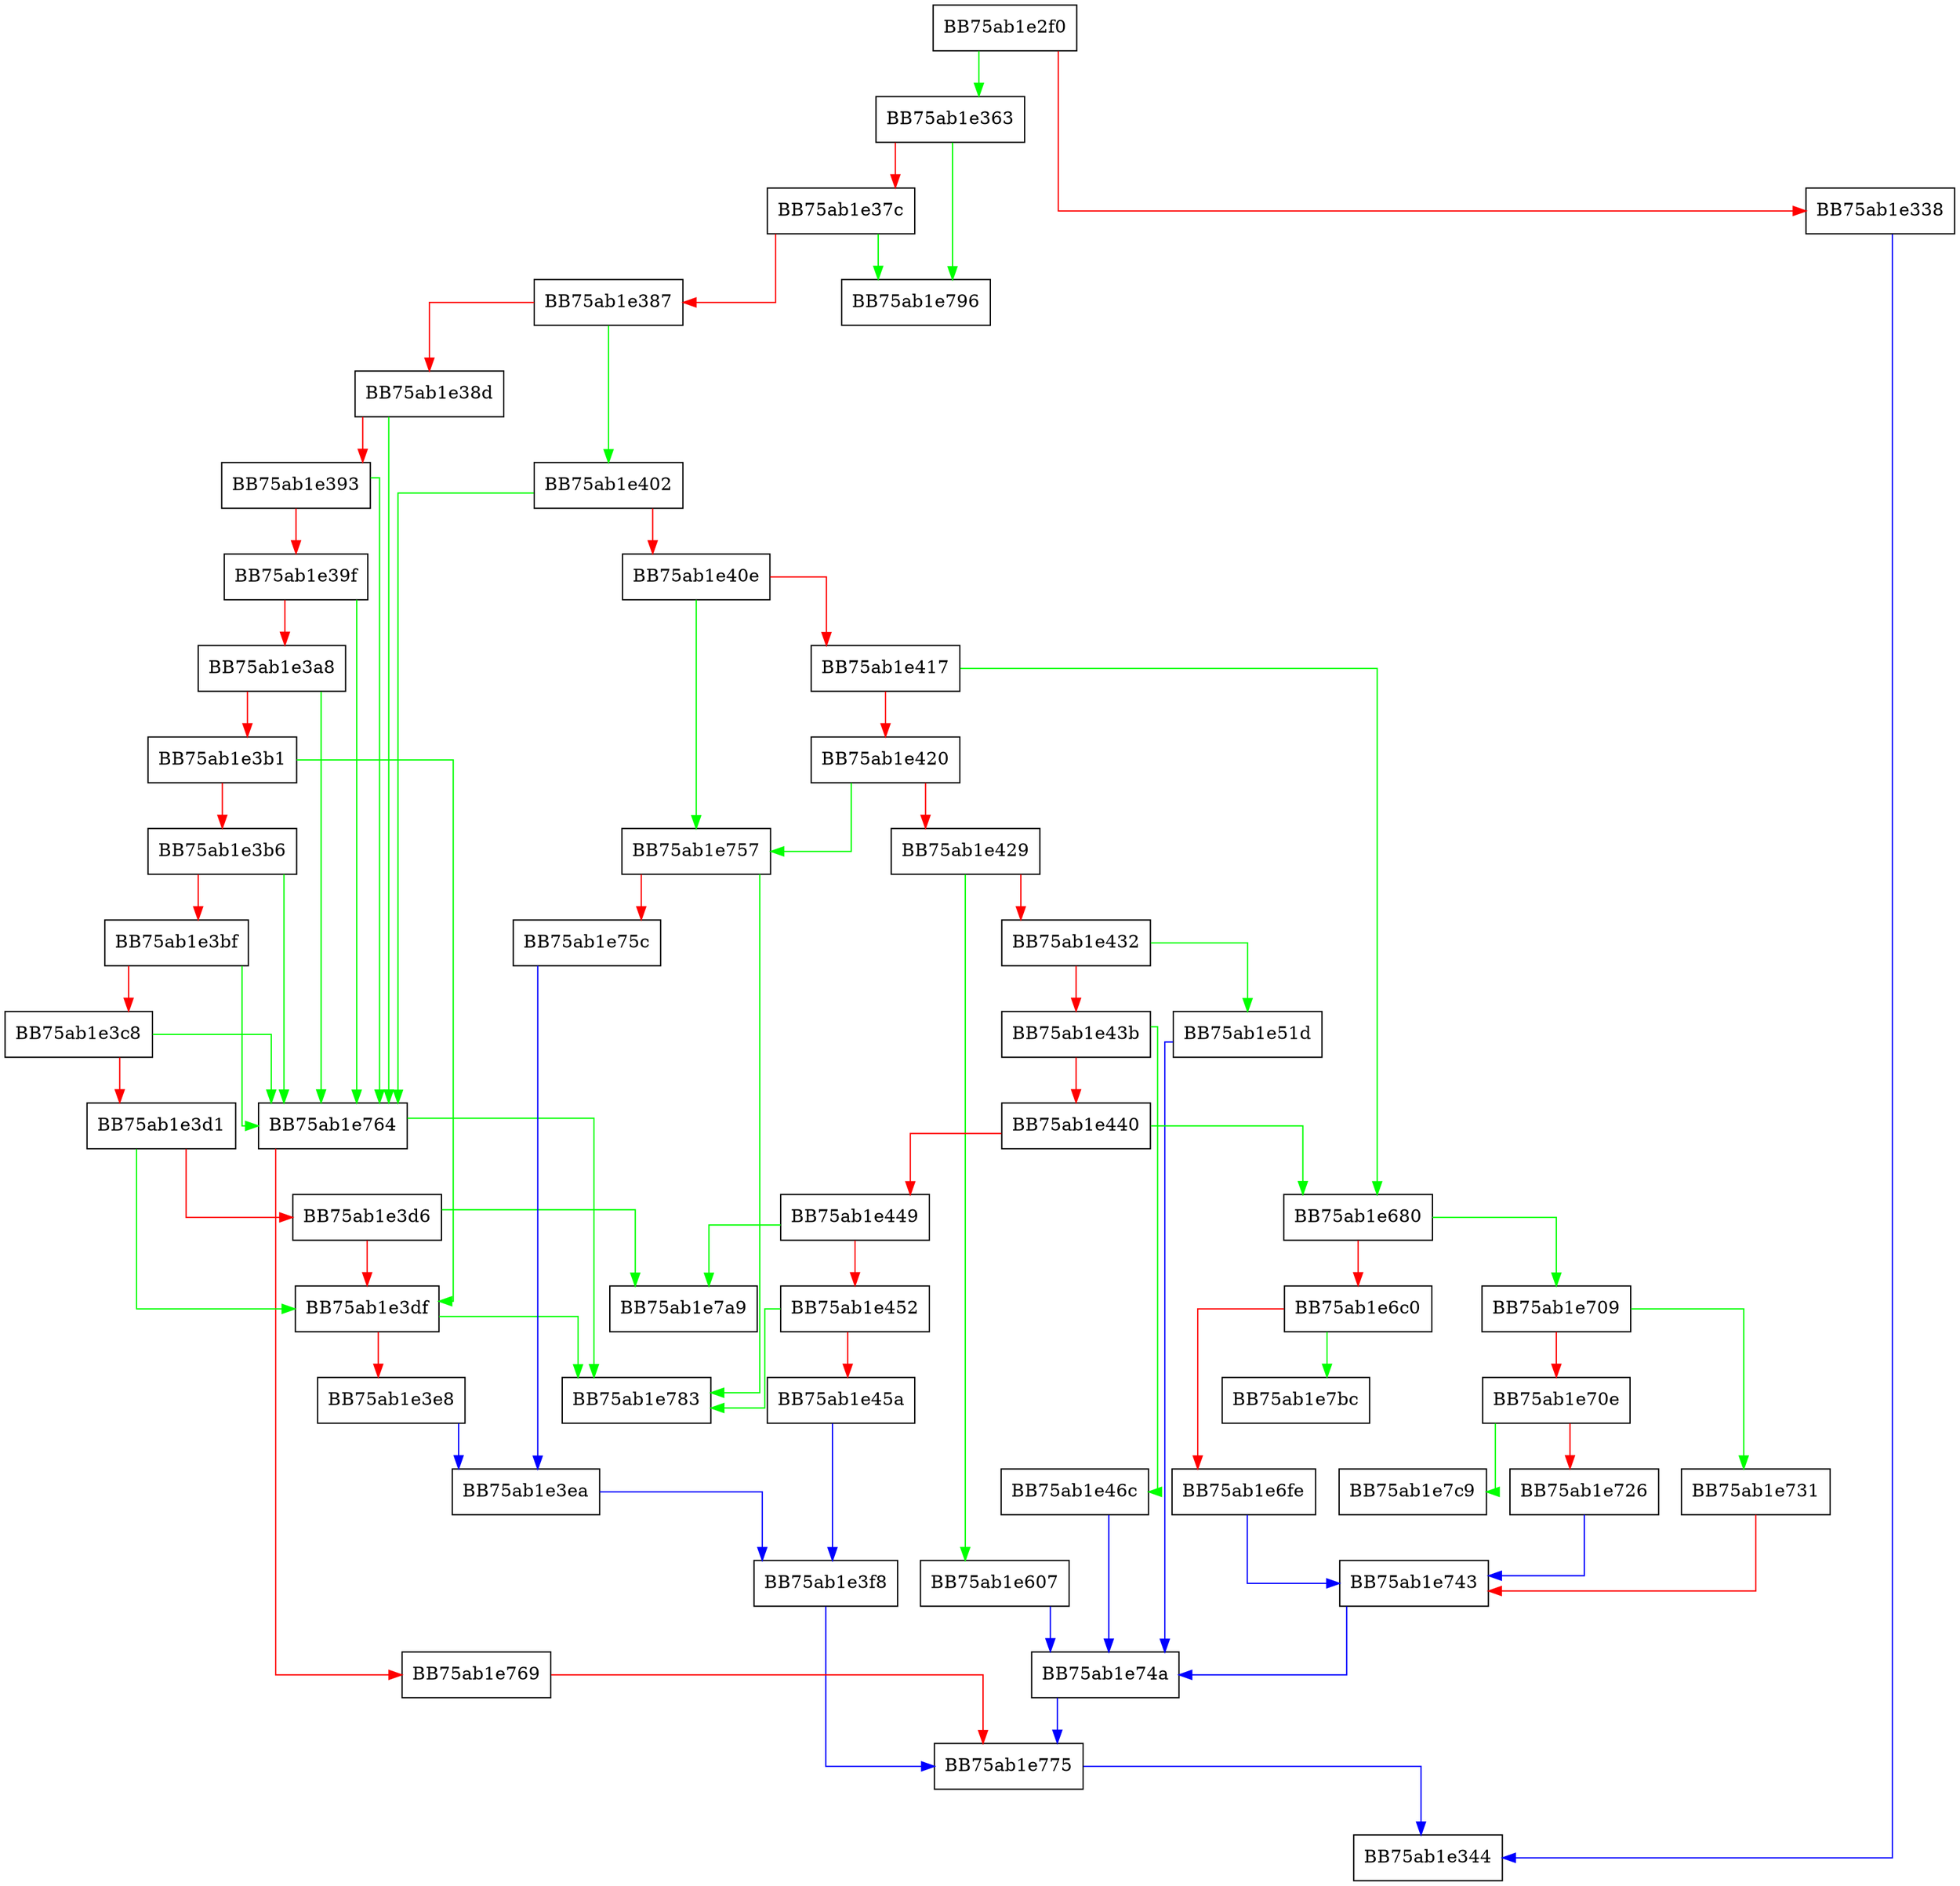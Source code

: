 digraph QuerySessionInformationWorker {
  node [shape="box"];
  graph [splines=ortho];
  BB75ab1e2f0 -> BB75ab1e363 [color="green"];
  BB75ab1e2f0 -> BB75ab1e338 [color="red"];
  BB75ab1e338 -> BB75ab1e344 [color="blue"];
  BB75ab1e363 -> BB75ab1e796 [color="green"];
  BB75ab1e363 -> BB75ab1e37c [color="red"];
  BB75ab1e37c -> BB75ab1e796 [color="green"];
  BB75ab1e37c -> BB75ab1e387 [color="red"];
  BB75ab1e387 -> BB75ab1e402 [color="green"];
  BB75ab1e387 -> BB75ab1e38d [color="red"];
  BB75ab1e38d -> BB75ab1e764 [color="green"];
  BB75ab1e38d -> BB75ab1e393 [color="red"];
  BB75ab1e393 -> BB75ab1e764 [color="green"];
  BB75ab1e393 -> BB75ab1e39f [color="red"];
  BB75ab1e39f -> BB75ab1e764 [color="green"];
  BB75ab1e39f -> BB75ab1e3a8 [color="red"];
  BB75ab1e3a8 -> BB75ab1e764 [color="green"];
  BB75ab1e3a8 -> BB75ab1e3b1 [color="red"];
  BB75ab1e3b1 -> BB75ab1e3df [color="green"];
  BB75ab1e3b1 -> BB75ab1e3b6 [color="red"];
  BB75ab1e3b6 -> BB75ab1e764 [color="green"];
  BB75ab1e3b6 -> BB75ab1e3bf [color="red"];
  BB75ab1e3bf -> BB75ab1e764 [color="green"];
  BB75ab1e3bf -> BB75ab1e3c8 [color="red"];
  BB75ab1e3c8 -> BB75ab1e764 [color="green"];
  BB75ab1e3c8 -> BB75ab1e3d1 [color="red"];
  BB75ab1e3d1 -> BB75ab1e3df [color="green"];
  BB75ab1e3d1 -> BB75ab1e3d6 [color="red"];
  BB75ab1e3d6 -> BB75ab1e7a9 [color="green"];
  BB75ab1e3d6 -> BB75ab1e3df [color="red"];
  BB75ab1e3df -> BB75ab1e783 [color="green"];
  BB75ab1e3df -> BB75ab1e3e8 [color="red"];
  BB75ab1e3e8 -> BB75ab1e3ea [color="blue"];
  BB75ab1e3ea -> BB75ab1e3f8 [color="blue"];
  BB75ab1e3f8 -> BB75ab1e775 [color="blue"];
  BB75ab1e402 -> BB75ab1e764 [color="green"];
  BB75ab1e402 -> BB75ab1e40e [color="red"];
  BB75ab1e40e -> BB75ab1e757 [color="green"];
  BB75ab1e40e -> BB75ab1e417 [color="red"];
  BB75ab1e417 -> BB75ab1e680 [color="green"];
  BB75ab1e417 -> BB75ab1e420 [color="red"];
  BB75ab1e420 -> BB75ab1e757 [color="green"];
  BB75ab1e420 -> BB75ab1e429 [color="red"];
  BB75ab1e429 -> BB75ab1e607 [color="green"];
  BB75ab1e429 -> BB75ab1e432 [color="red"];
  BB75ab1e432 -> BB75ab1e51d [color="green"];
  BB75ab1e432 -> BB75ab1e43b [color="red"];
  BB75ab1e43b -> BB75ab1e46c [color="green"];
  BB75ab1e43b -> BB75ab1e440 [color="red"];
  BB75ab1e440 -> BB75ab1e680 [color="green"];
  BB75ab1e440 -> BB75ab1e449 [color="red"];
  BB75ab1e449 -> BB75ab1e7a9 [color="green"];
  BB75ab1e449 -> BB75ab1e452 [color="red"];
  BB75ab1e452 -> BB75ab1e783 [color="green"];
  BB75ab1e452 -> BB75ab1e45a [color="red"];
  BB75ab1e45a -> BB75ab1e3f8 [color="blue"];
  BB75ab1e46c -> BB75ab1e74a [color="blue"];
  BB75ab1e51d -> BB75ab1e74a [color="blue"];
  BB75ab1e607 -> BB75ab1e74a [color="blue"];
  BB75ab1e680 -> BB75ab1e709 [color="green"];
  BB75ab1e680 -> BB75ab1e6c0 [color="red"];
  BB75ab1e6c0 -> BB75ab1e7bc [color="green"];
  BB75ab1e6c0 -> BB75ab1e6fe [color="red"];
  BB75ab1e6fe -> BB75ab1e743 [color="blue"];
  BB75ab1e709 -> BB75ab1e731 [color="green"];
  BB75ab1e709 -> BB75ab1e70e [color="red"];
  BB75ab1e70e -> BB75ab1e7c9 [color="green"];
  BB75ab1e70e -> BB75ab1e726 [color="red"];
  BB75ab1e726 -> BB75ab1e743 [color="blue"];
  BB75ab1e731 -> BB75ab1e743 [color="red"];
  BB75ab1e743 -> BB75ab1e74a [color="blue"];
  BB75ab1e74a -> BB75ab1e775 [color="blue"];
  BB75ab1e757 -> BB75ab1e783 [color="green"];
  BB75ab1e757 -> BB75ab1e75c [color="red"];
  BB75ab1e75c -> BB75ab1e3ea [color="blue"];
  BB75ab1e764 -> BB75ab1e783 [color="green"];
  BB75ab1e764 -> BB75ab1e769 [color="red"];
  BB75ab1e769 -> BB75ab1e775 [color="red"];
  BB75ab1e775 -> BB75ab1e344 [color="blue"];
}